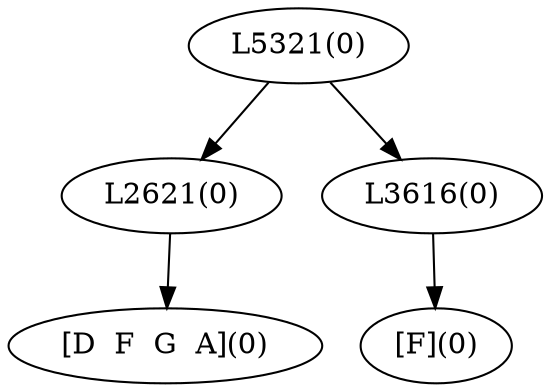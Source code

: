 digraph sample{
"L2621(0)"->"[D  F  G  A](0)"
"L3616(0)"->"[F](0)"
"L5321(0)"->"L2621(0)"
"L5321(0)"->"L3616(0)"
{rank = min; "L5321(0)"}
{rank = same; "L2621(0)"; "L3616(0)";}
{rank = max; "[D  F  G  A](0)"; "[F](0)";}
}